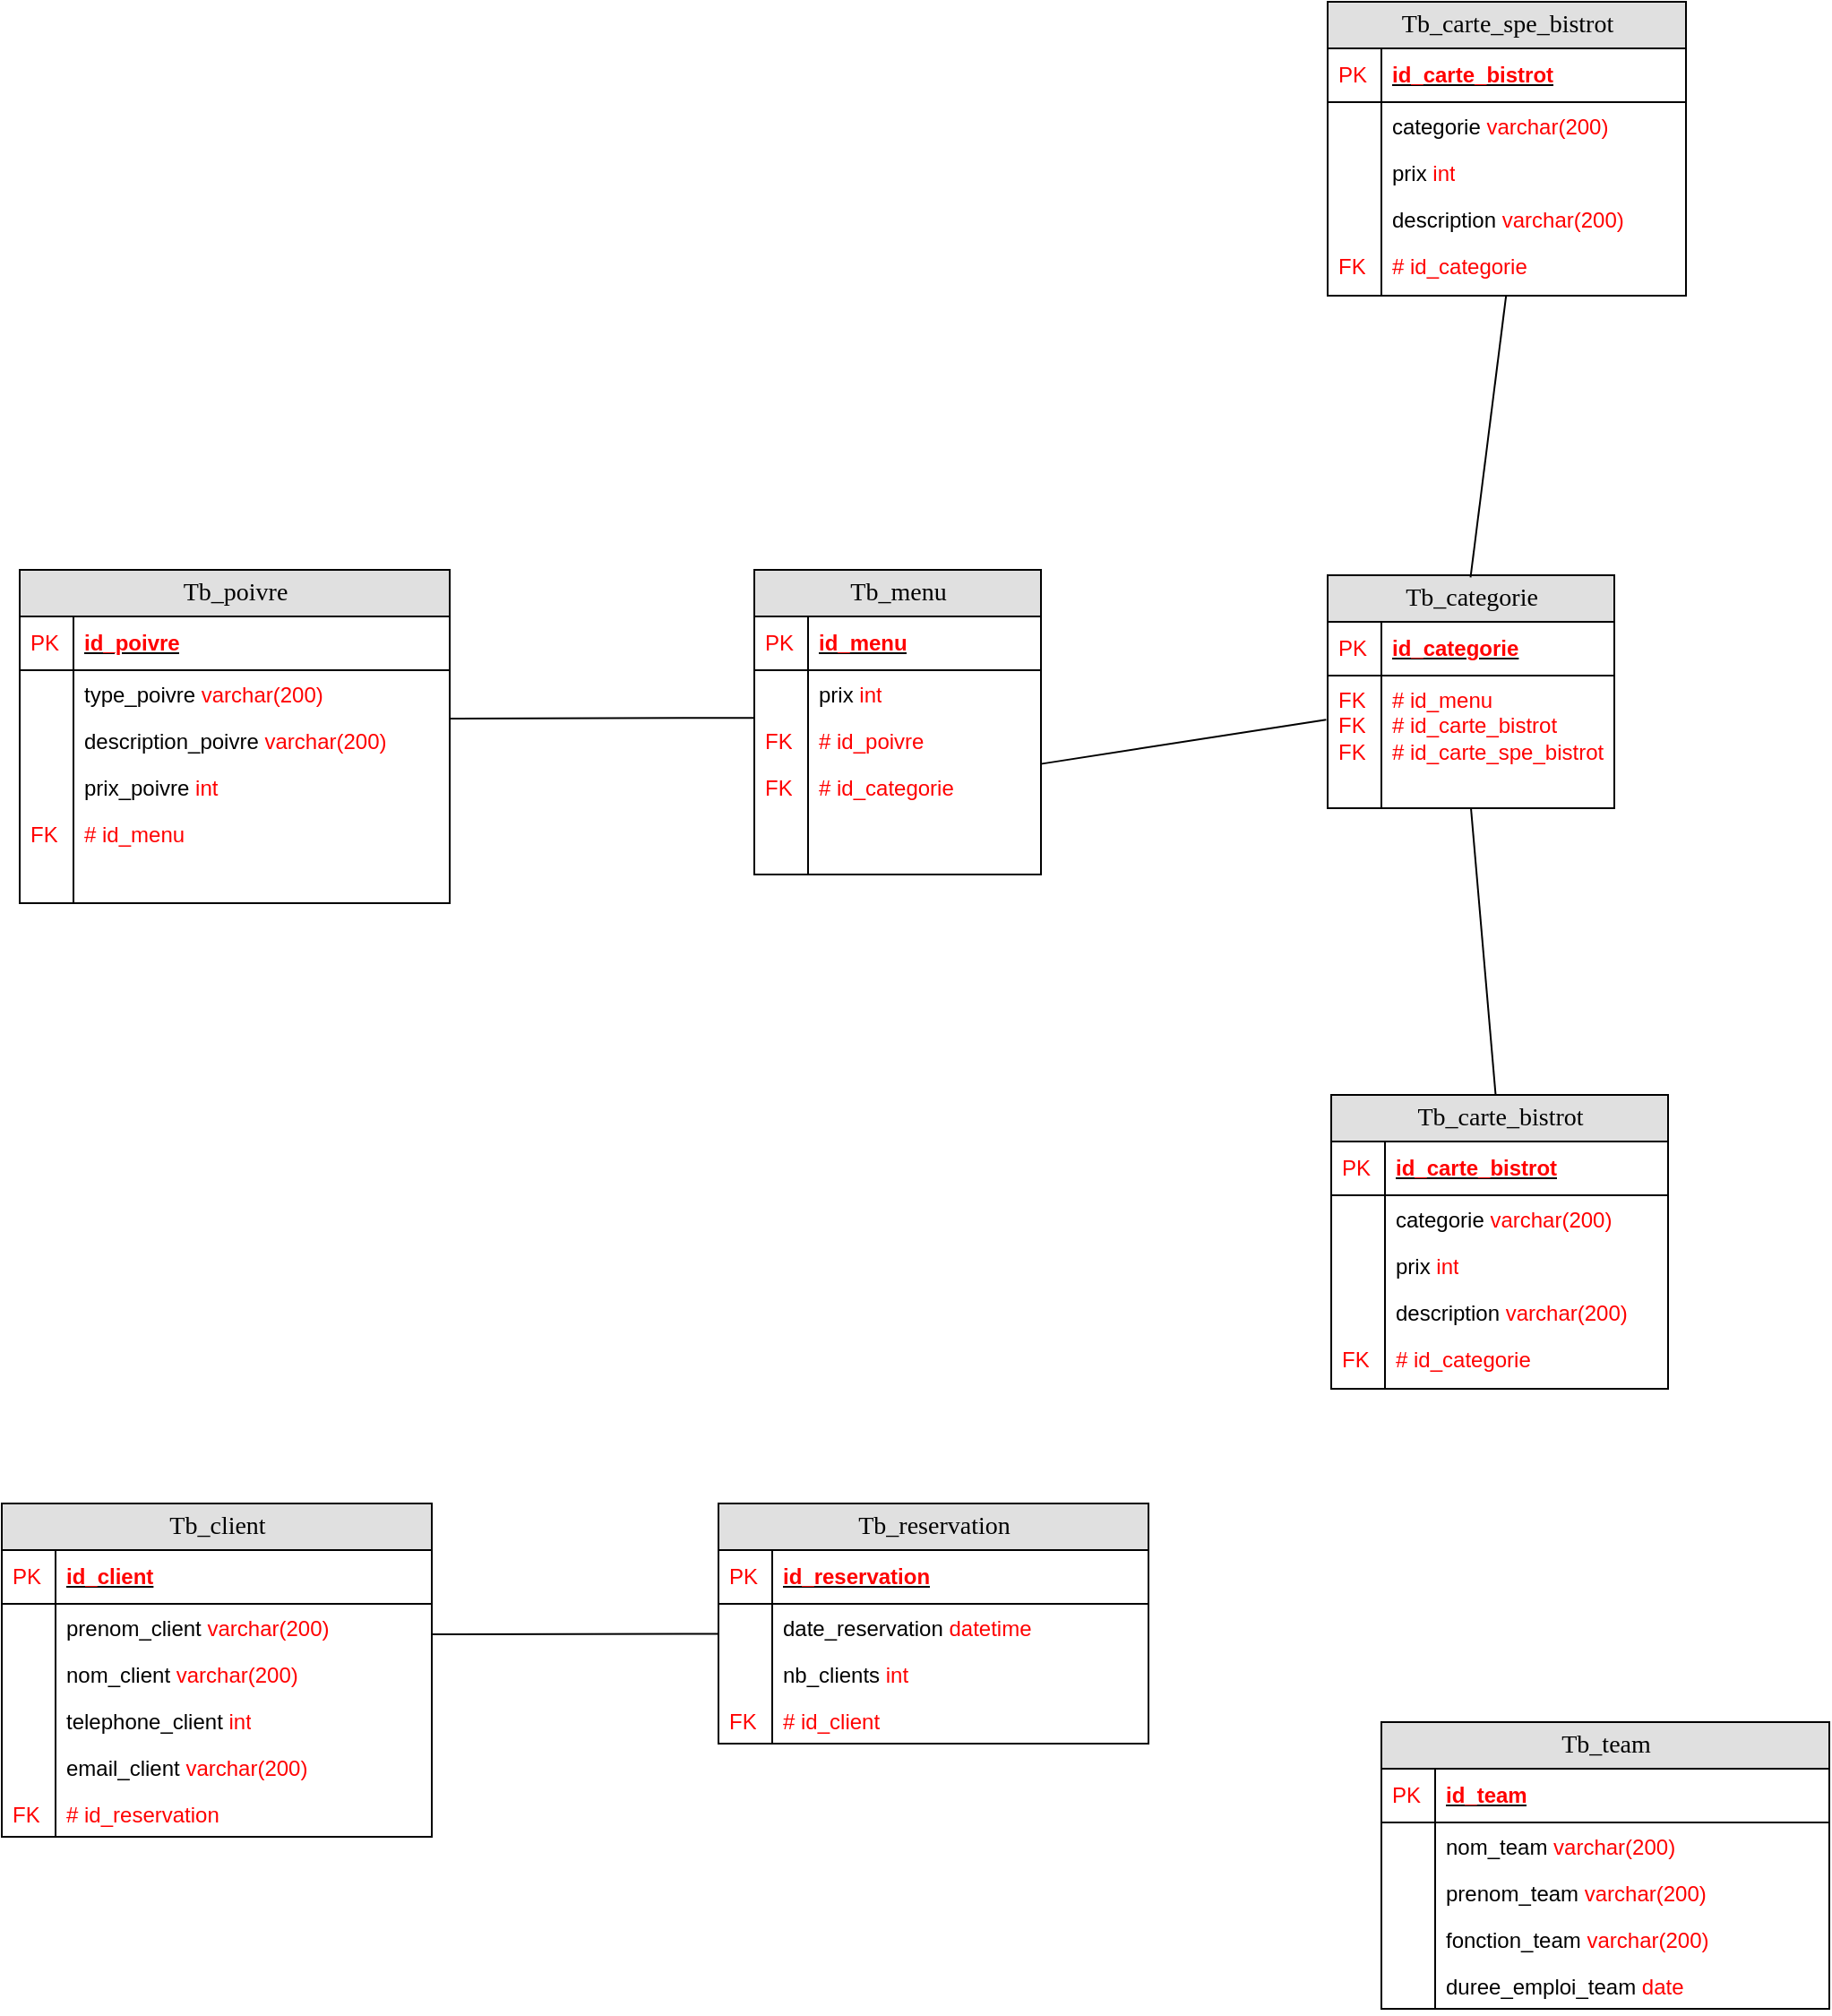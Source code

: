 <mxfile version="22.1.11" type="github">
  <diagram name="Page-1" id="e56a1550-8fbb-45ad-956c-1786394a9013">
    <mxGraphModel dx="1750" dy="883" grid="1" gridSize="10" guides="1" tooltips="1" connect="1" arrows="1" fold="1" page="1" pageScale="1" pageWidth="1100" pageHeight="850" background="none" math="0" shadow="0">
      <root>
        <mxCell id="0" />
        <mxCell id="1" parent="0" />
        <mxCell id="ubanir7nK9sAYECxIfNs-1" value="Tb_menu" style="swimlane;html=1;fontStyle=0;childLayout=stackLayout;horizontal=1;startSize=26;fillColor=#e0e0e0;horizontalStack=0;resizeParent=1;resizeLast=0;collapsible=1;marginBottom=0;swimlaneFillColor=#ffffff;align=center;rounded=0;shadow=0;comic=0;labelBackgroundColor=none;strokeWidth=1;fontFamily=Verdana;fontSize=14" vertex="1" parent="1">
          <mxGeometry x="460" y="357" width="160" height="170" as="geometry" />
        </mxCell>
        <mxCell id="ubanir7nK9sAYECxIfNs-2" value="&lt;font color=&quot;#ff0000&quot;&gt;id_menu&lt;/font&gt;" style="shape=partialRectangle;top=0;left=0;right=0;bottom=1;html=1;align=left;verticalAlign=middle;fillColor=none;spacingLeft=34;spacingRight=4;whiteSpace=wrap;overflow=hidden;rotatable=0;points=[[0,0.5],[1,0.5]];portConstraint=eastwest;dropTarget=0;fontStyle=5;" vertex="1" parent="ubanir7nK9sAYECxIfNs-1">
          <mxGeometry y="26" width="160" height="30" as="geometry" />
        </mxCell>
        <mxCell id="ubanir7nK9sAYECxIfNs-3" value="&lt;font color=&quot;#ff0000&quot;&gt;PK&lt;/font&gt;" style="shape=partialRectangle;top=0;left=0;bottom=0;html=1;fillColor=none;align=left;verticalAlign=middle;spacingLeft=4;spacingRight=4;whiteSpace=wrap;overflow=hidden;rotatable=0;points=[];portConstraint=eastwest;part=1;" vertex="1" connectable="0" parent="ubanir7nK9sAYECxIfNs-2">
          <mxGeometry width="30" height="30" as="geometry" />
        </mxCell>
        <mxCell id="ubanir7nK9sAYECxIfNs-4" value="prix &lt;font color=&quot;#ff0000&quot;&gt;int&lt;/font&gt;" style="shape=partialRectangle;top=0;left=0;right=0;bottom=0;html=1;align=left;verticalAlign=top;fillColor=none;spacingLeft=34;spacingRight=4;whiteSpace=wrap;overflow=hidden;rotatable=0;points=[[0,0.5],[1,0.5]];portConstraint=eastwest;dropTarget=0;" vertex="1" parent="ubanir7nK9sAYECxIfNs-1">
          <mxGeometry y="56" width="160" height="26" as="geometry" />
        </mxCell>
        <mxCell id="ubanir7nK9sAYECxIfNs-5" value="" style="shape=partialRectangle;top=0;left=0;bottom=0;html=1;fillColor=none;align=left;verticalAlign=top;spacingLeft=4;spacingRight=4;whiteSpace=wrap;overflow=hidden;rotatable=0;points=[];portConstraint=eastwest;part=1;" vertex="1" connectable="0" parent="ubanir7nK9sAYECxIfNs-4">
          <mxGeometry width="30" height="26" as="geometry" />
        </mxCell>
        <mxCell id="ubanir7nK9sAYECxIfNs-6" value="&lt;font color=&quot;#ff0000&quot;&gt;# id_poivre&lt;/font&gt;" style="shape=partialRectangle;top=0;left=0;right=0;bottom=0;html=1;align=left;verticalAlign=top;fillColor=none;spacingLeft=34;spacingRight=4;whiteSpace=wrap;overflow=hidden;rotatable=0;points=[[0,0.5],[1,0.5]];portConstraint=eastwest;dropTarget=0;" vertex="1" parent="ubanir7nK9sAYECxIfNs-1">
          <mxGeometry y="82" width="160" height="26" as="geometry" />
        </mxCell>
        <mxCell id="ubanir7nK9sAYECxIfNs-7" value="&lt;font color=&quot;#ff0000&quot;&gt;FK&lt;/font&gt;" style="shape=partialRectangle;top=0;left=0;bottom=0;html=1;fillColor=none;align=left;verticalAlign=top;spacingLeft=4;spacingRight=4;whiteSpace=wrap;overflow=hidden;rotatable=0;points=[];portConstraint=eastwest;part=1;" vertex="1" connectable="0" parent="ubanir7nK9sAYECxIfNs-6">
          <mxGeometry width="30" height="26" as="geometry" />
        </mxCell>
        <mxCell id="ubanir7nK9sAYECxIfNs-8" value="&lt;font color=&quot;#ff0000&quot;&gt;# id_categorie&lt;/font&gt;" style="shape=partialRectangle;top=0;left=0;right=0;bottom=0;html=1;align=left;verticalAlign=top;fillColor=none;spacingLeft=34;spacingRight=4;whiteSpace=wrap;overflow=hidden;rotatable=0;points=[[0,0.5],[1,0.5]];portConstraint=eastwest;dropTarget=0;" vertex="1" parent="ubanir7nK9sAYECxIfNs-1">
          <mxGeometry y="108" width="160" height="62" as="geometry" />
        </mxCell>
        <mxCell id="ubanir7nK9sAYECxIfNs-9" value="&lt;font color=&quot;#ff0000&quot;&gt;FK&lt;/font&gt;" style="shape=partialRectangle;top=0;left=0;bottom=0;html=1;fillColor=none;align=left;verticalAlign=top;spacingLeft=4;spacingRight=4;whiteSpace=wrap;overflow=hidden;rotatable=0;points=[];portConstraint=eastwest;part=1;" vertex="1" connectable="0" parent="ubanir7nK9sAYECxIfNs-8">
          <mxGeometry width="30" height="62" as="geometry" />
        </mxCell>
        <mxCell id="ubanir7nK9sAYECxIfNs-10" value="Tb_carte_bistrot" style="swimlane;html=1;fontStyle=0;childLayout=stackLayout;horizontal=1;startSize=26;fillColor=#e0e0e0;horizontalStack=0;resizeParent=1;resizeLast=0;collapsible=1;marginBottom=0;swimlaneFillColor=#ffffff;align=center;rounded=0;shadow=0;comic=0;labelBackgroundColor=none;strokeWidth=1;fontFamily=Verdana;fontSize=14" vertex="1" parent="1">
          <mxGeometry x="782" y="650" width="188" height="164" as="geometry" />
        </mxCell>
        <mxCell id="ubanir7nK9sAYECxIfNs-11" value="&lt;font color=&quot;#ff0000&quot;&gt;id_carte_bistrot&lt;/font&gt;" style="shape=partialRectangle;top=0;left=0;right=0;bottom=1;html=1;align=left;verticalAlign=middle;fillColor=none;spacingLeft=34;spacingRight=4;whiteSpace=wrap;overflow=hidden;rotatable=0;points=[[0,0.5],[1,0.5]];portConstraint=eastwest;dropTarget=0;fontStyle=5;" vertex="1" parent="ubanir7nK9sAYECxIfNs-10">
          <mxGeometry y="26" width="188" height="30" as="geometry" />
        </mxCell>
        <mxCell id="ubanir7nK9sAYECxIfNs-12" value="&lt;font color=&quot;#ff0000&quot;&gt;PK&lt;/font&gt;" style="shape=partialRectangle;top=0;left=0;bottom=0;html=1;fillColor=none;align=left;verticalAlign=middle;spacingLeft=4;spacingRight=4;whiteSpace=wrap;overflow=hidden;rotatable=0;points=[];portConstraint=eastwest;part=1;" vertex="1" connectable="0" parent="ubanir7nK9sAYECxIfNs-11">
          <mxGeometry width="30" height="30" as="geometry" />
        </mxCell>
        <mxCell id="ubanir7nK9sAYECxIfNs-13" value="categorie &lt;font color=&quot;#ff0000&quot;&gt;varchar(200)&lt;/font&gt;" style="shape=partialRectangle;top=0;left=0;right=0;bottom=0;html=1;align=left;verticalAlign=top;fillColor=none;spacingLeft=34;spacingRight=4;whiteSpace=wrap;overflow=hidden;rotatable=0;points=[[0,0.5],[1,0.5]];portConstraint=eastwest;dropTarget=0;" vertex="1" parent="ubanir7nK9sAYECxIfNs-10">
          <mxGeometry y="56" width="188" height="26" as="geometry" />
        </mxCell>
        <mxCell id="ubanir7nK9sAYECxIfNs-14" value="" style="shape=partialRectangle;top=0;left=0;bottom=0;html=1;fillColor=none;align=left;verticalAlign=top;spacingLeft=4;spacingRight=4;whiteSpace=wrap;overflow=hidden;rotatable=0;points=[];portConstraint=eastwest;part=1;" vertex="1" connectable="0" parent="ubanir7nK9sAYECxIfNs-13">
          <mxGeometry width="30" height="26" as="geometry" />
        </mxCell>
        <mxCell id="ubanir7nK9sAYECxIfNs-15" value="prix &lt;font color=&quot;#ff0000&quot;&gt;int&lt;/font&gt;" style="shape=partialRectangle;top=0;left=0;right=0;bottom=0;html=1;align=left;verticalAlign=top;fillColor=none;spacingLeft=34;spacingRight=4;whiteSpace=wrap;overflow=hidden;rotatable=0;points=[[0,0.5],[1,0.5]];portConstraint=eastwest;dropTarget=0;" vertex="1" parent="ubanir7nK9sAYECxIfNs-10">
          <mxGeometry y="82" width="188" height="26" as="geometry" />
        </mxCell>
        <mxCell id="ubanir7nK9sAYECxIfNs-16" value="" style="shape=partialRectangle;top=0;left=0;bottom=0;html=1;fillColor=none;align=left;verticalAlign=top;spacingLeft=4;spacingRight=4;whiteSpace=wrap;overflow=hidden;rotatable=0;points=[];portConstraint=eastwest;part=1;" vertex="1" connectable="0" parent="ubanir7nK9sAYECxIfNs-15">
          <mxGeometry width="30" height="26" as="geometry" />
        </mxCell>
        <mxCell id="ubanir7nK9sAYECxIfNs-17" value="description &lt;font color=&quot;#ff0000&quot;&gt;varchar(200)&lt;/font&gt;" style="shape=partialRectangle;top=0;left=0;right=0;bottom=0;html=1;align=left;verticalAlign=top;fillColor=none;spacingLeft=34;spacingRight=4;whiteSpace=wrap;overflow=hidden;rotatable=0;points=[[0,0.5],[1,0.5]];portConstraint=eastwest;dropTarget=0;" vertex="1" parent="ubanir7nK9sAYECxIfNs-10">
          <mxGeometry y="108" width="188" height="26" as="geometry" />
        </mxCell>
        <mxCell id="ubanir7nK9sAYECxIfNs-18" value="" style="shape=partialRectangle;top=0;left=0;bottom=0;html=1;fillColor=none;align=left;verticalAlign=top;spacingLeft=4;spacingRight=4;whiteSpace=wrap;overflow=hidden;rotatable=0;points=[];portConstraint=eastwest;part=1;" vertex="1" connectable="0" parent="ubanir7nK9sAYECxIfNs-17">
          <mxGeometry width="30" height="26" as="geometry" />
        </mxCell>
        <mxCell id="ubanir7nK9sAYECxIfNs-21" value="&lt;font color=&quot;#ff0000&quot;&gt;# id_categorie&lt;/font&gt;" style="shape=partialRectangle;top=0;left=0;right=0;bottom=0;html=1;align=left;verticalAlign=top;fillColor=none;spacingLeft=34;spacingRight=4;whiteSpace=wrap;overflow=hidden;rotatable=0;points=[[0,0.5],[1,0.5]];portConstraint=eastwest;dropTarget=0;" vertex="1" parent="ubanir7nK9sAYECxIfNs-10">
          <mxGeometry y="134" width="188" height="30" as="geometry" />
        </mxCell>
        <mxCell id="ubanir7nK9sAYECxIfNs-22" value="&lt;font color=&quot;#ff0000&quot;&gt;FK&lt;/font&gt;" style="shape=partialRectangle;top=0;left=0;bottom=0;html=1;fillColor=none;align=left;verticalAlign=top;spacingLeft=4;spacingRight=4;whiteSpace=wrap;overflow=hidden;rotatable=0;points=[];portConstraint=eastwest;part=1;" vertex="1" connectable="0" parent="ubanir7nK9sAYECxIfNs-21">
          <mxGeometry width="30" height="30" as="geometry" />
        </mxCell>
        <mxCell id="ubanir7nK9sAYECxIfNs-23" value="Tb_carte_spe_bistrot" style="swimlane;html=1;fontStyle=0;childLayout=stackLayout;horizontal=1;startSize=26;fillColor=#e0e0e0;horizontalStack=0;resizeParent=1;resizeLast=0;collapsible=1;marginBottom=0;swimlaneFillColor=#ffffff;align=center;rounded=0;shadow=0;comic=0;labelBackgroundColor=none;strokeWidth=1;fontFamily=Verdana;fontSize=14" vertex="1" parent="1">
          <mxGeometry x="780" y="40" width="200" height="164" as="geometry" />
        </mxCell>
        <mxCell id="ubanir7nK9sAYECxIfNs-24" value="&lt;font color=&quot;#ff0000&quot;&gt;id_carte_bistrot&lt;/font&gt;" style="shape=partialRectangle;top=0;left=0;right=0;bottom=1;html=1;align=left;verticalAlign=middle;fillColor=none;spacingLeft=34;spacingRight=4;whiteSpace=wrap;overflow=hidden;rotatable=0;points=[[0,0.5],[1,0.5]];portConstraint=eastwest;dropTarget=0;fontStyle=5;" vertex="1" parent="ubanir7nK9sAYECxIfNs-23">
          <mxGeometry y="26" width="200" height="30" as="geometry" />
        </mxCell>
        <mxCell id="ubanir7nK9sAYECxIfNs-25" value="&lt;font color=&quot;#ff0000&quot;&gt;PK&lt;/font&gt;" style="shape=partialRectangle;top=0;left=0;bottom=0;html=1;fillColor=none;align=left;verticalAlign=middle;spacingLeft=4;spacingRight=4;whiteSpace=wrap;overflow=hidden;rotatable=0;points=[];portConstraint=eastwest;part=1;" vertex="1" connectable="0" parent="ubanir7nK9sAYECxIfNs-24">
          <mxGeometry width="30" height="30" as="geometry" />
        </mxCell>
        <mxCell id="ubanir7nK9sAYECxIfNs-26" value="categorie &lt;font color=&quot;#ff0000&quot;&gt;varchar(200)&lt;/font&gt;" style="shape=partialRectangle;top=0;left=0;right=0;bottom=0;html=1;align=left;verticalAlign=top;fillColor=none;spacingLeft=34;spacingRight=4;whiteSpace=wrap;overflow=hidden;rotatable=0;points=[[0,0.5],[1,0.5]];portConstraint=eastwest;dropTarget=0;" vertex="1" parent="ubanir7nK9sAYECxIfNs-23">
          <mxGeometry y="56" width="200" height="26" as="geometry" />
        </mxCell>
        <mxCell id="ubanir7nK9sAYECxIfNs-27" value="" style="shape=partialRectangle;top=0;left=0;bottom=0;html=1;fillColor=none;align=left;verticalAlign=top;spacingLeft=4;spacingRight=4;whiteSpace=wrap;overflow=hidden;rotatable=0;points=[];portConstraint=eastwest;part=1;" vertex="1" connectable="0" parent="ubanir7nK9sAYECxIfNs-26">
          <mxGeometry width="30" height="26" as="geometry" />
        </mxCell>
        <mxCell id="ubanir7nK9sAYECxIfNs-28" value="prix &lt;font color=&quot;#ff0000&quot;&gt;int&lt;/font&gt;" style="shape=partialRectangle;top=0;left=0;right=0;bottom=0;html=1;align=left;verticalAlign=top;fillColor=none;spacingLeft=34;spacingRight=4;whiteSpace=wrap;overflow=hidden;rotatable=0;points=[[0,0.5],[1,0.5]];portConstraint=eastwest;dropTarget=0;" vertex="1" parent="ubanir7nK9sAYECxIfNs-23">
          <mxGeometry y="82" width="200" height="26" as="geometry" />
        </mxCell>
        <mxCell id="ubanir7nK9sAYECxIfNs-29" value="" style="shape=partialRectangle;top=0;left=0;bottom=0;html=1;fillColor=none;align=left;verticalAlign=top;spacingLeft=4;spacingRight=4;whiteSpace=wrap;overflow=hidden;rotatable=0;points=[];portConstraint=eastwest;part=1;" vertex="1" connectable="0" parent="ubanir7nK9sAYECxIfNs-28">
          <mxGeometry width="30" height="26" as="geometry" />
        </mxCell>
        <mxCell id="ubanir7nK9sAYECxIfNs-30" value="description &lt;font color=&quot;#ff0000&quot;&gt;varchar(200)&lt;/font&gt;" style="shape=partialRectangle;top=0;left=0;right=0;bottom=0;html=1;align=left;verticalAlign=top;fillColor=none;spacingLeft=34;spacingRight=4;whiteSpace=wrap;overflow=hidden;rotatable=0;points=[[0,0.5],[1,0.5]];portConstraint=eastwest;dropTarget=0;" vertex="1" parent="ubanir7nK9sAYECxIfNs-23">
          <mxGeometry y="108" width="200" height="26" as="geometry" />
        </mxCell>
        <mxCell id="ubanir7nK9sAYECxIfNs-31" value="" style="shape=partialRectangle;top=0;left=0;bottom=0;html=1;fillColor=none;align=left;verticalAlign=top;spacingLeft=4;spacingRight=4;whiteSpace=wrap;overflow=hidden;rotatable=0;points=[];portConstraint=eastwest;part=1;" vertex="1" connectable="0" parent="ubanir7nK9sAYECxIfNs-30">
          <mxGeometry width="30" height="26" as="geometry" />
        </mxCell>
        <mxCell id="ubanir7nK9sAYECxIfNs-34" value="&lt;font color=&quot;#ff0000&quot;&gt;# id_categorie&lt;/font&gt;" style="shape=partialRectangle;top=0;left=0;right=0;bottom=0;html=1;align=left;verticalAlign=top;fillColor=none;spacingLeft=34;spacingRight=4;whiteSpace=wrap;overflow=hidden;rotatable=0;points=[[0,0.5],[1,0.5]];portConstraint=eastwest;dropTarget=0;" vertex="1" parent="ubanir7nK9sAYECxIfNs-23">
          <mxGeometry y="134" width="200" height="30" as="geometry" />
        </mxCell>
        <mxCell id="ubanir7nK9sAYECxIfNs-35" value="&lt;font color=&quot;#ff0000&quot;&gt;FK&lt;/font&gt;" style="shape=partialRectangle;top=0;left=0;bottom=0;html=1;fillColor=none;align=left;verticalAlign=top;spacingLeft=4;spacingRight=4;whiteSpace=wrap;overflow=hidden;rotatable=0;points=[];portConstraint=eastwest;part=1;" vertex="1" connectable="0" parent="ubanir7nK9sAYECxIfNs-34">
          <mxGeometry width="30" height="30" as="geometry" />
        </mxCell>
        <mxCell id="ubanir7nK9sAYECxIfNs-36" value="" style="shape=partialRectangle;top=0;left=0;right=0;bottom=0;html=1;align=left;verticalAlign=top;fillColor=none;spacingLeft=34;spacingRight=4;whiteSpace=wrap;overflow=hidden;rotatable=0;points=[[0,0.5],[1,0.5]];portConstraint=eastwest;dropTarget=0;" vertex="1" parent="ubanir7nK9sAYECxIfNs-23">
          <mxGeometry y="164" width="200" as="geometry" />
        </mxCell>
        <mxCell id="ubanir7nK9sAYECxIfNs-37" value="" style="shape=partialRectangle;top=0;left=0;bottom=0;html=1;fillColor=none;align=left;verticalAlign=top;spacingLeft=4;spacingRight=4;whiteSpace=wrap;overflow=hidden;rotatable=0;points=[];portConstraint=eastwest;part=1;" vertex="1" connectable="0" parent="ubanir7nK9sAYECxIfNs-36">
          <mxGeometry width="30" as="geometry" />
        </mxCell>
        <mxCell id="ubanir7nK9sAYECxIfNs-38" value="Tb_categorie" style="swimlane;html=1;fontStyle=0;childLayout=stackLayout;horizontal=1;startSize=26;fillColor=#e0e0e0;horizontalStack=0;resizeParent=1;resizeLast=0;collapsible=1;marginBottom=0;swimlaneFillColor=#ffffff;align=center;rounded=0;shadow=0;comic=0;labelBackgroundColor=none;strokeWidth=1;fontFamily=Verdana;fontSize=14" vertex="1" parent="1">
          <mxGeometry x="780" y="360" width="160" height="130" as="geometry" />
        </mxCell>
        <mxCell id="ubanir7nK9sAYECxIfNs-39" value="&lt;font color=&quot;#ff0000&quot;&gt;id_categorie&lt;/font&gt;" style="shape=partialRectangle;top=0;left=0;right=0;bottom=1;html=1;align=left;verticalAlign=middle;fillColor=none;spacingLeft=34;spacingRight=4;whiteSpace=wrap;overflow=hidden;rotatable=0;points=[[0,0.5],[1,0.5]];portConstraint=eastwest;dropTarget=0;fontStyle=5;" vertex="1" parent="ubanir7nK9sAYECxIfNs-38">
          <mxGeometry y="26" width="160" height="30" as="geometry" />
        </mxCell>
        <mxCell id="ubanir7nK9sAYECxIfNs-40" value="&lt;font color=&quot;#ff0000&quot;&gt;PK&lt;/font&gt;" style="shape=partialRectangle;top=0;left=0;bottom=0;html=1;fillColor=none;align=left;verticalAlign=middle;spacingLeft=4;spacingRight=4;whiteSpace=wrap;overflow=hidden;rotatable=0;points=[];portConstraint=eastwest;part=1;" vertex="1" connectable="0" parent="ubanir7nK9sAYECxIfNs-39">
          <mxGeometry width="30" height="30" as="geometry" />
        </mxCell>
        <mxCell id="ubanir7nK9sAYECxIfNs-41" value="&lt;font color=&quot;#ff0000&quot;&gt;# id_menu&lt;br&gt;# id_carte_bistrot&lt;br&gt;# id_carte_spe_bistrot&lt;br&gt;&lt;/font&gt;" style="shape=partialRectangle;top=0;left=0;right=0;bottom=0;html=1;align=left;verticalAlign=top;fillColor=none;spacingLeft=34;spacingRight=4;whiteSpace=wrap;overflow=hidden;rotatable=0;points=[[0,0.5],[1,0.5]];portConstraint=eastwest;dropTarget=0;" vertex="1" parent="ubanir7nK9sAYECxIfNs-38">
          <mxGeometry y="56" width="160" height="74" as="geometry" />
        </mxCell>
        <mxCell id="ubanir7nK9sAYECxIfNs-42" value="&lt;font color=&quot;#ff0000&quot;&gt;FK&lt;br&gt;FK&lt;br&gt;FK&lt;/font&gt;" style="shape=partialRectangle;top=0;left=0;bottom=0;html=1;fillColor=none;align=left;verticalAlign=top;spacingLeft=4;spacingRight=4;whiteSpace=wrap;overflow=hidden;rotatable=0;points=[];portConstraint=eastwest;part=1;" vertex="1" connectable="0" parent="ubanir7nK9sAYECxIfNs-41">
          <mxGeometry width="30" height="74" as="geometry" />
        </mxCell>
        <mxCell id="ubanir7nK9sAYECxIfNs-43" value="Tb_poivre" style="swimlane;html=1;fontStyle=0;childLayout=stackLayout;horizontal=1;startSize=26;fillColor=#e0e0e0;horizontalStack=0;resizeParent=1;resizeLast=0;collapsible=1;marginBottom=0;swimlaneFillColor=#ffffff;align=center;rounded=0;shadow=0;comic=0;labelBackgroundColor=none;strokeWidth=1;fontFamily=Verdana;fontSize=14" vertex="1" parent="1">
          <mxGeometry x="50" y="357" width="240" height="186" as="geometry" />
        </mxCell>
        <mxCell id="ubanir7nK9sAYECxIfNs-44" value="&lt;font color=&quot;#ff0000&quot;&gt;id_poivre&lt;/font&gt;" style="shape=partialRectangle;top=0;left=0;right=0;bottom=1;html=1;align=left;verticalAlign=middle;fillColor=none;spacingLeft=34;spacingRight=4;whiteSpace=wrap;overflow=hidden;rotatable=0;points=[[0,0.5],[1,0.5]];portConstraint=eastwest;dropTarget=0;fontStyle=5;" vertex="1" parent="ubanir7nK9sAYECxIfNs-43">
          <mxGeometry y="26" width="240" height="30" as="geometry" />
        </mxCell>
        <mxCell id="ubanir7nK9sAYECxIfNs-45" value="&lt;font color=&quot;#ff0000&quot;&gt;PK&lt;/font&gt;" style="shape=partialRectangle;top=0;left=0;bottom=0;html=1;fillColor=none;align=left;verticalAlign=middle;spacingLeft=4;spacingRight=4;whiteSpace=wrap;overflow=hidden;rotatable=0;points=[];portConstraint=eastwest;part=1;" vertex="1" connectable="0" parent="ubanir7nK9sAYECxIfNs-44">
          <mxGeometry width="30" height="30" as="geometry" />
        </mxCell>
        <mxCell id="ubanir7nK9sAYECxIfNs-46" value="type_poivre &lt;font color=&quot;#ff0000&quot;&gt;varchar(200)&lt;/font&gt;" style="shape=partialRectangle;top=0;left=0;right=0;bottom=0;html=1;align=left;verticalAlign=top;fillColor=none;spacingLeft=34;spacingRight=4;whiteSpace=wrap;overflow=hidden;rotatable=0;points=[[0,0.5],[1,0.5]];portConstraint=eastwest;dropTarget=0;" vertex="1" parent="ubanir7nK9sAYECxIfNs-43">
          <mxGeometry y="56" width="240" height="26" as="geometry" />
        </mxCell>
        <mxCell id="ubanir7nK9sAYECxIfNs-47" value="" style="shape=partialRectangle;top=0;left=0;bottom=0;html=1;fillColor=none;align=left;verticalAlign=top;spacingLeft=4;spacingRight=4;whiteSpace=wrap;overflow=hidden;rotatable=0;points=[];portConstraint=eastwest;part=1;" vertex="1" connectable="0" parent="ubanir7nK9sAYECxIfNs-46">
          <mxGeometry width="30" height="26" as="geometry" />
        </mxCell>
        <mxCell id="ubanir7nK9sAYECxIfNs-48" value="description_poivre &lt;font color=&quot;#ff0000&quot;&gt;varchar(200)&lt;/font&gt;" style="shape=partialRectangle;top=0;left=0;right=0;bottom=0;html=1;align=left;verticalAlign=top;fillColor=none;spacingLeft=34;spacingRight=4;whiteSpace=wrap;overflow=hidden;rotatable=0;points=[[0,0.5],[1,0.5]];portConstraint=eastwest;dropTarget=0;" vertex="1" parent="ubanir7nK9sAYECxIfNs-43">
          <mxGeometry y="82" width="240" height="26" as="geometry" />
        </mxCell>
        <mxCell id="ubanir7nK9sAYECxIfNs-49" value="" style="shape=partialRectangle;top=0;left=0;bottom=0;html=1;fillColor=none;align=left;verticalAlign=top;spacingLeft=4;spacingRight=4;whiteSpace=wrap;overflow=hidden;rotatable=0;points=[];portConstraint=eastwest;part=1;" vertex="1" connectable="0" parent="ubanir7nK9sAYECxIfNs-48">
          <mxGeometry width="30" height="26" as="geometry" />
        </mxCell>
        <mxCell id="ubanir7nK9sAYECxIfNs-50" value="prix_poivre &lt;font color=&quot;#ff0000&quot;&gt;int&lt;/font&gt;" style="shape=partialRectangle;top=0;left=0;right=0;bottom=0;html=1;align=left;verticalAlign=top;fillColor=none;spacingLeft=34;spacingRight=4;whiteSpace=wrap;overflow=hidden;rotatable=0;points=[[0,0.5],[1,0.5]];portConstraint=eastwest;dropTarget=0;" vertex="1" parent="ubanir7nK9sAYECxIfNs-43">
          <mxGeometry y="108" width="240" height="26" as="geometry" />
        </mxCell>
        <mxCell id="ubanir7nK9sAYECxIfNs-51" value="" style="shape=partialRectangle;top=0;left=0;bottom=0;html=1;fillColor=none;align=left;verticalAlign=top;spacingLeft=4;spacingRight=4;whiteSpace=wrap;overflow=hidden;rotatable=0;points=[];portConstraint=eastwest;part=1;" vertex="1" connectable="0" parent="ubanir7nK9sAYECxIfNs-50">
          <mxGeometry width="30" height="26" as="geometry" />
        </mxCell>
        <mxCell id="ubanir7nK9sAYECxIfNs-52" value="&lt;font color=&quot;#ff0000&quot;&gt;# id_menu&lt;/font&gt;" style="shape=partialRectangle;top=0;left=0;right=0;bottom=0;html=1;align=left;verticalAlign=top;fillColor=none;spacingLeft=34;spacingRight=4;whiteSpace=wrap;overflow=hidden;rotatable=0;points=[[0,0.5],[1,0.5]];portConstraint=eastwest;dropTarget=0;strokeColor=#FF0000;" vertex="1" parent="ubanir7nK9sAYECxIfNs-43">
          <mxGeometry y="134" width="240" height="26" as="geometry" />
        </mxCell>
        <mxCell id="ubanir7nK9sAYECxIfNs-53" value="&lt;font color=&quot;#ff0000&quot;&gt;FK&lt;/font&gt;" style="shape=partialRectangle;top=0;left=0;bottom=0;html=1;fillColor=none;align=left;verticalAlign=top;spacingLeft=4;spacingRight=4;whiteSpace=wrap;overflow=hidden;rotatable=0;points=[];portConstraint=eastwest;part=1;" vertex="1" connectable="0" parent="ubanir7nK9sAYECxIfNs-52">
          <mxGeometry width="30" height="26" as="geometry" />
        </mxCell>
        <mxCell id="ubanir7nK9sAYECxIfNs-54" value="" style="shape=partialRectangle;top=0;left=0;right=0;bottom=0;html=1;align=left;verticalAlign=top;fillColor=none;spacingLeft=34;spacingRight=4;whiteSpace=wrap;overflow=hidden;rotatable=0;points=[[0,0.5],[1,0.5]];portConstraint=eastwest;dropTarget=0;" vertex="1" parent="ubanir7nK9sAYECxIfNs-43">
          <mxGeometry y="160" width="240" height="26" as="geometry" />
        </mxCell>
        <mxCell id="ubanir7nK9sAYECxIfNs-55" value="" style="shape=partialRectangle;top=0;left=0;bottom=0;html=1;fillColor=none;align=left;verticalAlign=top;spacingLeft=4;spacingRight=4;whiteSpace=wrap;overflow=hidden;rotatable=0;points=[];portConstraint=eastwest;part=1;" vertex="1" connectable="0" parent="ubanir7nK9sAYECxIfNs-54">
          <mxGeometry width="30" height="26" as="geometry" />
        </mxCell>
        <mxCell id="ubanir7nK9sAYECxIfNs-56" value="Tb_client" style="swimlane;html=1;fontStyle=0;childLayout=stackLayout;horizontal=1;startSize=26;fillColor=#e0e0e0;horizontalStack=0;resizeParent=1;resizeLast=0;collapsible=1;marginBottom=0;swimlaneFillColor=#ffffff;align=center;rounded=0;shadow=0;comic=0;labelBackgroundColor=none;strokeWidth=1;fontFamily=Verdana;fontSize=14" vertex="1" parent="1">
          <mxGeometry x="40" y="878" width="240" height="186" as="geometry" />
        </mxCell>
        <mxCell id="ubanir7nK9sAYECxIfNs-57" value="&lt;font color=&quot;#ff0000&quot;&gt;id_client&lt;/font&gt;" style="shape=partialRectangle;top=0;left=0;right=0;bottom=1;html=1;align=left;verticalAlign=middle;fillColor=none;spacingLeft=34;spacingRight=4;whiteSpace=wrap;overflow=hidden;rotatable=0;points=[[0,0.5],[1,0.5]];portConstraint=eastwest;dropTarget=0;fontStyle=5;" vertex="1" parent="ubanir7nK9sAYECxIfNs-56">
          <mxGeometry y="26" width="240" height="30" as="geometry" />
        </mxCell>
        <mxCell id="ubanir7nK9sAYECxIfNs-58" value="&lt;font color=&quot;#ff0000&quot;&gt;PK&lt;/font&gt;" style="shape=partialRectangle;top=0;left=0;bottom=0;html=1;fillColor=none;align=left;verticalAlign=middle;spacingLeft=4;spacingRight=4;whiteSpace=wrap;overflow=hidden;rotatable=0;points=[];portConstraint=eastwest;part=1;" vertex="1" connectable="0" parent="ubanir7nK9sAYECxIfNs-57">
          <mxGeometry width="30" height="30" as="geometry" />
        </mxCell>
        <mxCell id="ubanir7nK9sAYECxIfNs-59" value="prenom_client &lt;font color=&quot;#ff0000&quot;&gt;varchar(200)&lt;/font&gt;" style="shape=partialRectangle;top=0;left=0;right=0;bottom=0;html=1;align=left;verticalAlign=top;fillColor=none;spacingLeft=34;spacingRight=4;whiteSpace=wrap;overflow=hidden;rotatable=0;points=[[0,0.5],[1,0.5]];portConstraint=eastwest;dropTarget=0;" vertex="1" parent="ubanir7nK9sAYECxIfNs-56">
          <mxGeometry y="56" width="240" height="26" as="geometry" />
        </mxCell>
        <mxCell id="ubanir7nK9sAYECxIfNs-60" value="" style="shape=partialRectangle;top=0;left=0;bottom=0;html=1;fillColor=none;align=left;verticalAlign=top;spacingLeft=4;spacingRight=4;whiteSpace=wrap;overflow=hidden;rotatable=0;points=[];portConstraint=eastwest;part=1;" vertex="1" connectable="0" parent="ubanir7nK9sAYECxIfNs-59">
          <mxGeometry width="30" height="26" as="geometry" />
        </mxCell>
        <mxCell id="ubanir7nK9sAYECxIfNs-61" value="nom_client &lt;font color=&quot;#ff0000&quot;&gt;varchar(200)&lt;/font&gt;" style="shape=partialRectangle;top=0;left=0;right=0;bottom=0;html=1;align=left;verticalAlign=top;fillColor=none;spacingLeft=34;spacingRight=4;whiteSpace=wrap;overflow=hidden;rotatable=0;points=[[0,0.5],[1,0.5]];portConstraint=eastwest;dropTarget=0;" vertex="1" parent="ubanir7nK9sAYECxIfNs-56">
          <mxGeometry y="82" width="240" height="26" as="geometry" />
        </mxCell>
        <mxCell id="ubanir7nK9sAYECxIfNs-62" value="" style="shape=partialRectangle;top=0;left=0;bottom=0;html=1;fillColor=none;align=left;verticalAlign=top;spacingLeft=4;spacingRight=4;whiteSpace=wrap;overflow=hidden;rotatable=0;points=[];portConstraint=eastwest;part=1;" vertex="1" connectable="0" parent="ubanir7nK9sAYECxIfNs-61">
          <mxGeometry width="30" height="26" as="geometry" />
        </mxCell>
        <mxCell id="ubanir7nK9sAYECxIfNs-63" value="telephone_client &lt;font color=&quot;#ff0000&quot;&gt;int&lt;/font&gt;" style="shape=partialRectangle;top=0;left=0;right=0;bottom=0;html=1;align=left;verticalAlign=top;fillColor=none;spacingLeft=34;spacingRight=4;whiteSpace=wrap;overflow=hidden;rotatable=0;points=[[0,0.5],[1,0.5]];portConstraint=eastwest;dropTarget=0;" vertex="1" parent="ubanir7nK9sAYECxIfNs-56">
          <mxGeometry y="108" width="240" height="26" as="geometry" />
        </mxCell>
        <mxCell id="ubanir7nK9sAYECxIfNs-64" value="" style="shape=partialRectangle;top=0;left=0;bottom=0;html=1;fillColor=none;align=left;verticalAlign=top;spacingLeft=4;spacingRight=4;whiteSpace=wrap;overflow=hidden;rotatable=0;points=[];portConstraint=eastwest;part=1;" vertex="1" connectable="0" parent="ubanir7nK9sAYECxIfNs-63">
          <mxGeometry width="30" height="26" as="geometry" />
        </mxCell>
        <mxCell id="ubanir7nK9sAYECxIfNs-65" value="email_client &lt;font color=&quot;#ff0000&quot;&gt;varchar(200)&lt;/font&gt;" style="shape=partialRectangle;top=0;left=0;right=0;bottom=0;html=1;align=left;verticalAlign=top;fillColor=none;spacingLeft=34;spacingRight=4;whiteSpace=wrap;overflow=hidden;rotatable=0;points=[[0,0.5],[1,0.5]];portConstraint=eastwest;dropTarget=0;" vertex="1" parent="ubanir7nK9sAYECxIfNs-56">
          <mxGeometry y="134" width="240" height="26" as="geometry" />
        </mxCell>
        <mxCell id="ubanir7nK9sAYECxIfNs-66" value="" style="shape=partialRectangle;top=0;left=0;bottom=0;html=1;fillColor=none;align=left;verticalAlign=top;spacingLeft=4;spacingRight=4;whiteSpace=wrap;overflow=hidden;rotatable=0;points=[];portConstraint=eastwest;part=1;" vertex="1" connectable="0" parent="ubanir7nK9sAYECxIfNs-65">
          <mxGeometry width="30" height="26" as="geometry" />
        </mxCell>
        <mxCell id="ubanir7nK9sAYECxIfNs-67" value="&lt;font color=&quot;#ff0000&quot;&gt;# id_reservation&lt;/font&gt;" style="shape=partialRectangle;top=0;left=0;right=0;bottom=0;html=1;align=left;verticalAlign=top;fillColor=none;spacingLeft=34;spacingRight=4;whiteSpace=wrap;overflow=hidden;rotatable=0;points=[[0,0.5],[1,0.5]];portConstraint=eastwest;dropTarget=0;" vertex="1" parent="ubanir7nK9sAYECxIfNs-56">
          <mxGeometry y="160" width="240" height="26" as="geometry" />
        </mxCell>
        <mxCell id="ubanir7nK9sAYECxIfNs-68" value="&lt;font color=&quot;#ff0000&quot;&gt;FK&lt;/font&gt;" style="shape=partialRectangle;top=0;left=0;bottom=0;html=1;fillColor=none;align=left;verticalAlign=top;spacingLeft=4;spacingRight=4;whiteSpace=wrap;overflow=hidden;rotatable=0;points=[];portConstraint=eastwest;part=1;" vertex="1" connectable="0" parent="ubanir7nK9sAYECxIfNs-67">
          <mxGeometry width="30" height="26" as="geometry" />
        </mxCell>
        <mxCell id="ubanir7nK9sAYECxIfNs-69" value="Tb_reservation" style="swimlane;html=1;fontStyle=0;childLayout=stackLayout;horizontal=1;startSize=26;fillColor=#e0e0e0;horizontalStack=0;resizeParent=1;resizeLast=0;collapsible=1;marginBottom=0;swimlaneFillColor=#ffffff;align=center;rounded=0;shadow=0;comic=0;labelBackgroundColor=none;strokeWidth=1;fontFamily=Verdana;fontSize=14" vertex="1" parent="1">
          <mxGeometry x="440" y="878" width="240" height="134" as="geometry" />
        </mxCell>
        <mxCell id="ubanir7nK9sAYECxIfNs-70" value="&lt;font color=&quot;#ff0000&quot;&gt;id_reservation&lt;/font&gt;" style="shape=partialRectangle;top=0;left=0;right=0;bottom=1;html=1;align=left;verticalAlign=middle;fillColor=none;spacingLeft=34;spacingRight=4;whiteSpace=wrap;overflow=hidden;rotatable=0;points=[[0,0.5],[1,0.5]];portConstraint=eastwest;dropTarget=0;fontStyle=5;" vertex="1" parent="ubanir7nK9sAYECxIfNs-69">
          <mxGeometry y="26" width="240" height="30" as="geometry" />
        </mxCell>
        <mxCell id="ubanir7nK9sAYECxIfNs-71" value="&lt;font color=&quot;#ff0000&quot;&gt;PK&lt;/font&gt;" style="shape=partialRectangle;top=0;left=0;bottom=0;html=1;fillColor=none;align=left;verticalAlign=middle;spacingLeft=4;spacingRight=4;whiteSpace=wrap;overflow=hidden;rotatable=0;points=[];portConstraint=eastwest;part=1;" vertex="1" connectable="0" parent="ubanir7nK9sAYECxIfNs-70">
          <mxGeometry width="30" height="30" as="geometry" />
        </mxCell>
        <mxCell id="ubanir7nK9sAYECxIfNs-72" value="date_reservation &lt;font color=&quot;#ff0000&quot;&gt;datetime&lt;/font&gt;" style="shape=partialRectangle;top=0;left=0;right=0;bottom=0;html=1;align=left;verticalAlign=top;fillColor=none;spacingLeft=34;spacingRight=4;whiteSpace=wrap;overflow=hidden;rotatable=0;points=[[0,0.5],[1,0.5]];portConstraint=eastwest;dropTarget=0;" vertex="1" parent="ubanir7nK9sAYECxIfNs-69">
          <mxGeometry y="56" width="240" height="26" as="geometry" />
        </mxCell>
        <mxCell id="ubanir7nK9sAYECxIfNs-73" value="" style="shape=partialRectangle;top=0;left=0;bottom=0;html=1;fillColor=none;align=left;verticalAlign=top;spacingLeft=4;spacingRight=4;whiteSpace=wrap;overflow=hidden;rotatable=0;points=[];portConstraint=eastwest;part=1;" vertex="1" connectable="0" parent="ubanir7nK9sAYECxIfNs-72">
          <mxGeometry width="30" height="26" as="geometry" />
        </mxCell>
        <mxCell id="ubanir7nK9sAYECxIfNs-74" value="nb_clients &lt;font color=&quot;#ff0000&quot;&gt;int&lt;/font&gt;" style="shape=partialRectangle;top=0;left=0;right=0;bottom=0;html=1;align=left;verticalAlign=top;fillColor=none;spacingLeft=34;spacingRight=4;whiteSpace=wrap;overflow=hidden;rotatable=0;points=[[0,0.5],[1,0.5]];portConstraint=eastwest;dropTarget=0;" vertex="1" parent="ubanir7nK9sAYECxIfNs-69">
          <mxGeometry y="82" width="240" height="26" as="geometry" />
        </mxCell>
        <mxCell id="ubanir7nK9sAYECxIfNs-75" value="" style="shape=partialRectangle;top=0;left=0;bottom=0;html=1;fillColor=none;align=left;verticalAlign=top;spacingLeft=4;spacingRight=4;whiteSpace=wrap;overflow=hidden;rotatable=0;points=[];portConstraint=eastwest;part=1;" vertex="1" connectable="0" parent="ubanir7nK9sAYECxIfNs-74">
          <mxGeometry width="30" height="26" as="geometry" />
        </mxCell>
        <mxCell id="ubanir7nK9sAYECxIfNs-76" value="&lt;font color=&quot;#ff0000&quot;&gt;# id_client&lt;/font&gt;" style="shape=partialRectangle;top=0;left=0;right=0;bottom=0;html=1;align=left;verticalAlign=top;fillColor=none;spacingLeft=34;spacingRight=4;whiteSpace=wrap;overflow=hidden;rotatable=0;points=[[0,0.5],[1,0.5]];portConstraint=eastwest;dropTarget=0;" vertex="1" parent="ubanir7nK9sAYECxIfNs-69">
          <mxGeometry y="108" width="240" height="26" as="geometry" />
        </mxCell>
        <mxCell id="ubanir7nK9sAYECxIfNs-77" value="&lt;font color=&quot;#ff0000&quot;&gt;FK&lt;/font&gt;" style="shape=partialRectangle;top=0;left=0;bottom=0;html=1;fillColor=none;align=left;verticalAlign=top;spacingLeft=4;spacingRight=4;whiteSpace=wrap;overflow=hidden;rotatable=0;points=[];portConstraint=eastwest;part=1;" vertex="1" connectable="0" parent="ubanir7nK9sAYECxIfNs-76">
          <mxGeometry width="30" height="26" as="geometry" />
        </mxCell>
        <mxCell id="ubanir7nK9sAYECxIfNs-78" value="Tb_team" style="swimlane;html=1;fontStyle=0;childLayout=stackLayout;horizontal=1;startSize=26;fillColor=#e0e0e0;horizontalStack=0;resizeParent=1;resizeLast=0;collapsible=1;marginBottom=0;swimlaneFillColor=#ffffff;align=center;rounded=0;shadow=0;comic=0;labelBackgroundColor=none;strokeWidth=1;fontFamily=Verdana;fontSize=14" vertex="1" parent="1">
          <mxGeometry x="810" y="1000" width="250" height="160" as="geometry" />
        </mxCell>
        <mxCell id="ubanir7nK9sAYECxIfNs-79" value="&lt;font color=&quot;#ff0000&quot;&gt;id_team&lt;/font&gt;" style="shape=partialRectangle;top=0;left=0;right=0;bottom=1;html=1;align=left;verticalAlign=middle;fillColor=none;spacingLeft=34;spacingRight=4;whiteSpace=wrap;overflow=hidden;rotatable=0;points=[[0,0.5],[1,0.5]];portConstraint=eastwest;dropTarget=0;fontStyle=5;" vertex="1" parent="ubanir7nK9sAYECxIfNs-78">
          <mxGeometry y="26" width="250" height="30" as="geometry" />
        </mxCell>
        <mxCell id="ubanir7nK9sAYECxIfNs-80" value="&lt;font color=&quot;#ff0000&quot;&gt;PK&lt;/font&gt;" style="shape=partialRectangle;top=0;left=0;bottom=0;html=1;fillColor=none;align=left;verticalAlign=middle;spacingLeft=4;spacingRight=4;whiteSpace=wrap;overflow=hidden;rotatable=0;points=[];portConstraint=eastwest;part=1;" vertex="1" connectable="0" parent="ubanir7nK9sAYECxIfNs-79">
          <mxGeometry width="30" height="30" as="geometry" />
        </mxCell>
        <mxCell id="ubanir7nK9sAYECxIfNs-81" value="nom_team &lt;font color=&quot;#ff0000&quot;&gt;varchar(200)&lt;/font&gt;" style="shape=partialRectangle;top=0;left=0;right=0;bottom=0;html=1;align=left;verticalAlign=top;fillColor=none;spacingLeft=34;spacingRight=4;whiteSpace=wrap;overflow=hidden;rotatable=0;points=[[0,0.5],[1,0.5]];portConstraint=eastwest;dropTarget=0;" vertex="1" parent="ubanir7nK9sAYECxIfNs-78">
          <mxGeometry y="56" width="250" height="26" as="geometry" />
        </mxCell>
        <mxCell id="ubanir7nK9sAYECxIfNs-82" value="" style="shape=partialRectangle;top=0;left=0;bottom=0;html=1;fillColor=none;align=left;verticalAlign=top;spacingLeft=4;spacingRight=4;whiteSpace=wrap;overflow=hidden;rotatable=0;points=[];portConstraint=eastwest;part=1;" vertex="1" connectable="0" parent="ubanir7nK9sAYECxIfNs-81">
          <mxGeometry width="30" height="26" as="geometry" />
        </mxCell>
        <mxCell id="ubanir7nK9sAYECxIfNs-83" value="prenom_team&amp;nbsp;&lt;font color=&quot;#ff0000&quot;&gt;varchar(200)&lt;/font&gt;" style="shape=partialRectangle;top=0;left=0;right=0;bottom=0;html=1;align=left;verticalAlign=top;fillColor=none;spacingLeft=34;spacingRight=4;whiteSpace=wrap;overflow=hidden;rotatable=0;points=[[0,0.5],[1,0.5]];portConstraint=eastwest;dropTarget=0;" vertex="1" parent="ubanir7nK9sAYECxIfNs-78">
          <mxGeometry y="82" width="250" height="26" as="geometry" />
        </mxCell>
        <mxCell id="ubanir7nK9sAYECxIfNs-84" value="" style="shape=partialRectangle;top=0;left=0;bottom=0;html=1;fillColor=none;align=left;verticalAlign=top;spacingLeft=4;spacingRight=4;whiteSpace=wrap;overflow=hidden;rotatable=0;points=[];portConstraint=eastwest;part=1;" vertex="1" connectable="0" parent="ubanir7nK9sAYECxIfNs-83">
          <mxGeometry width="30" height="26" as="geometry" />
        </mxCell>
        <mxCell id="ubanir7nK9sAYECxIfNs-85" value="fonction_team&amp;nbsp;&lt;font color=&quot;#ff0000&quot;&gt;varchar(200)&lt;/font&gt;" style="shape=partialRectangle;top=0;left=0;right=0;bottom=0;html=1;align=left;verticalAlign=top;fillColor=none;spacingLeft=34;spacingRight=4;whiteSpace=wrap;overflow=hidden;rotatable=0;points=[[0,0.5],[1,0.5]];portConstraint=eastwest;dropTarget=0;" vertex="1" parent="ubanir7nK9sAYECxIfNs-78">
          <mxGeometry y="108" width="250" height="26" as="geometry" />
        </mxCell>
        <mxCell id="ubanir7nK9sAYECxIfNs-86" value="" style="shape=partialRectangle;top=0;left=0;bottom=0;html=1;fillColor=none;align=left;verticalAlign=top;spacingLeft=4;spacingRight=4;whiteSpace=wrap;overflow=hidden;rotatable=0;points=[];portConstraint=eastwest;part=1;" vertex="1" connectable="0" parent="ubanir7nK9sAYECxIfNs-85">
          <mxGeometry width="30" height="26" as="geometry" />
        </mxCell>
        <mxCell id="ubanir7nK9sAYECxIfNs-87" value="duree_emploi_team &lt;font color=&quot;#ff0000&quot;&gt;date&lt;/font&gt;" style="shape=partialRectangle;top=0;left=0;right=0;bottom=0;html=1;align=left;verticalAlign=top;fillColor=none;spacingLeft=34;spacingRight=4;whiteSpace=wrap;overflow=hidden;rotatable=0;points=[[0,0.5],[1,0.5]];portConstraint=eastwest;dropTarget=0;" vertex="1" parent="ubanir7nK9sAYECxIfNs-78">
          <mxGeometry y="134" width="250" height="26" as="geometry" />
        </mxCell>
        <mxCell id="ubanir7nK9sAYECxIfNs-88" value="" style="shape=partialRectangle;top=0;left=0;bottom=0;html=1;fillColor=none;align=left;verticalAlign=top;spacingLeft=4;spacingRight=4;whiteSpace=wrap;overflow=hidden;rotatable=0;points=[];portConstraint=eastwest;part=1;" vertex="1" connectable="0" parent="ubanir7nK9sAYECxIfNs-87">
          <mxGeometry width="30" height="26" as="geometry" />
        </mxCell>
        <mxCell id="ubanir7nK9sAYECxIfNs-89" value="" style="endArrow=none;html=1;rounded=0;entryX=0.5;entryY=1;entryDx=0;entryDy=0;exitX=0.488;exitY=-0.001;exitDx=0;exitDy=0;exitPerimeter=0;" edge="1" parent="1" source="ubanir7nK9sAYECxIfNs-10" target="ubanir7nK9sAYECxIfNs-38">
          <mxGeometry width="50" height="50" relative="1" as="geometry">
            <mxPoint x="660" y="590" as="sourcePoint" />
            <mxPoint x="850" y="513" as="targetPoint" />
          </mxGeometry>
        </mxCell>
        <mxCell id="ubanir7nK9sAYECxIfNs-90" value="" style="endArrow=none;html=1;rounded=0;exitX=0.992;exitY=1.14;exitDx=0;exitDy=0;entryX=0.498;entryY=0.988;entryDx=0;entryDy=0;entryPerimeter=0;exitPerimeter=0;" edge="1" parent="1" target="ubanir7nK9sAYECxIfNs-36">
          <mxGeometry width="50" height="50" relative="1" as="geometry">
            <mxPoint x="859.76" y="361.2" as="sourcePoint" />
            <mxPoint x="860" y="230" as="targetPoint" />
          </mxGeometry>
        </mxCell>
        <mxCell id="ubanir7nK9sAYECxIfNs-95" value="" style="endArrow=none;html=1;rounded=0;exitX=0.999;exitY=0.005;exitDx=0;exitDy=0;exitPerimeter=0;entryX=-0.005;entryY=0.333;entryDx=0;entryDy=0;entryPerimeter=0;" edge="1" parent="1" source="ubanir7nK9sAYECxIfNs-8" target="ubanir7nK9sAYECxIfNs-41">
          <mxGeometry width="50" height="50" relative="1" as="geometry">
            <mxPoint x="620" y="439" as="sourcePoint" />
            <mxPoint x="655" y="440" as="targetPoint" />
          </mxGeometry>
        </mxCell>
        <mxCell id="ubanir7nK9sAYECxIfNs-97" value="" style="endArrow=none;html=1;rounded=0;exitX=0.998;exitY=0.04;exitDx=0;exitDy=0;exitPerimeter=0;entryX=-0.002;entryY=0.022;entryDx=0;entryDy=0;entryPerimeter=0;" edge="1" parent="1" source="ubanir7nK9sAYECxIfNs-48" target="ubanir7nK9sAYECxIfNs-6">
          <mxGeometry width="50" height="50" relative="1" as="geometry">
            <mxPoint x="290" y="440" as="sourcePoint" />
            <mxPoint x="330" y="440" as="targetPoint" />
          </mxGeometry>
        </mxCell>
        <mxCell id="ubanir7nK9sAYECxIfNs-100" value="" style="endArrow=none;html=1;rounded=0;entryX=0;entryY=0.645;entryDx=0;entryDy=0;entryPerimeter=0;" edge="1" parent="1" target="ubanir7nK9sAYECxIfNs-72">
          <mxGeometry width="50" height="50" relative="1" as="geometry">
            <mxPoint x="280" y="951" as="sourcePoint" />
            <mxPoint x="280" y="949" as="targetPoint" />
          </mxGeometry>
        </mxCell>
      </root>
    </mxGraphModel>
  </diagram>
</mxfile>
